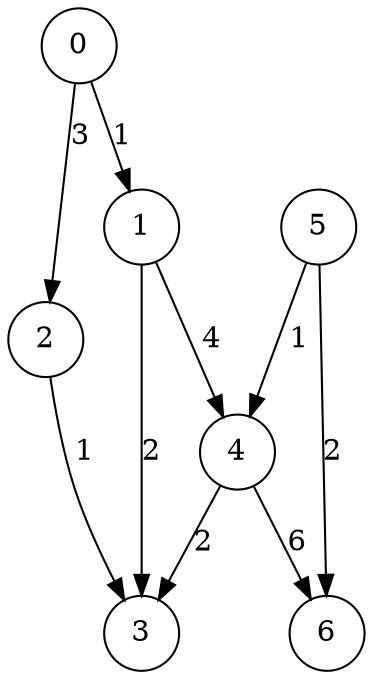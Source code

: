 digraph RoadNetwork {
    node [shape=circle];
    0 -> 1 [label="1"];
    0 -> 2 [label="3"];
    1 -> 3 [label="2"];
    1 -> 4 [label="4"];
    2 -> 3 [label="1"];
    4 -> 3 [label="2"];
    4 -> 6 [label="6"];
    5 -> 6 [label="2"];
    5 -> 4 [label="1"];
}
